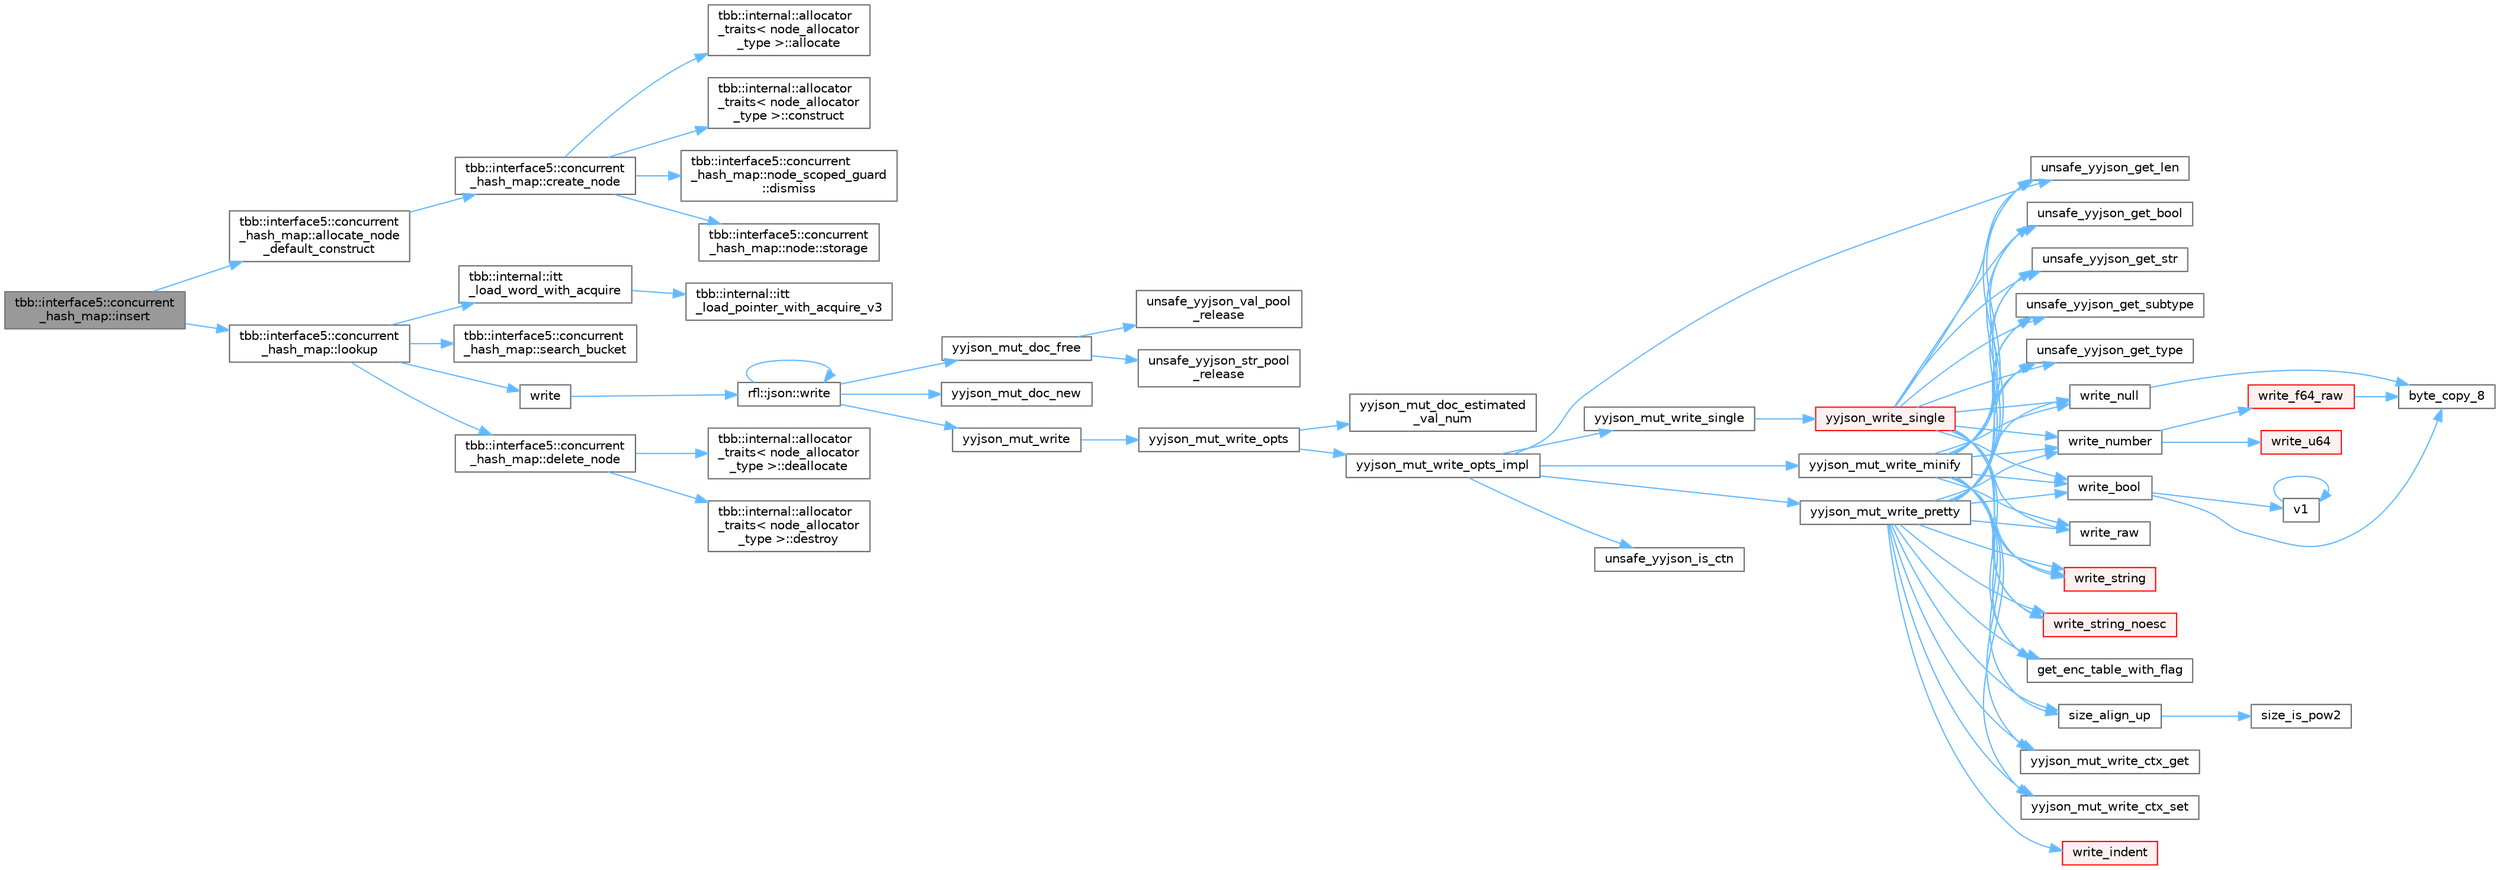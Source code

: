 digraph "tbb::interface5::concurrent_hash_map::insert"
{
 // LATEX_PDF_SIZE
  bgcolor="transparent";
  edge [fontname=Helvetica,fontsize=10,labelfontname=Helvetica,labelfontsize=10];
  node [fontname=Helvetica,fontsize=10,shape=box,height=0.2,width=0.4];
  rankdir="LR";
  Node1 [id="Node000001",label="tbb::interface5::concurrent\l_hash_map::insert",height=0.2,width=0.4,color="gray40", fillcolor="grey60", style="filled", fontcolor="black",tooltip="Insert item (if not already present) and acquire a read lock on the item."];
  Node1 -> Node2 [id="edge1_Node000001_Node000002",color="steelblue1",style="solid",tooltip=" "];
  Node2 [id="Node000002",label="tbb::interface5::concurrent\l_hash_map::allocate_node\l_default_construct",height=0.2,width=0.4,color="grey40", fillcolor="white", style="filled",URL="$classtbb_1_1interface5_1_1concurrent__hash__map.html#abfc7a053a381847a8a52ab1a0eaacc5e",tooltip=" "];
  Node2 -> Node3 [id="edge2_Node000002_Node000003",color="steelblue1",style="solid",tooltip=" "];
  Node3 [id="Node000003",label="tbb::interface5::concurrent\l_hash_map::create_node",height=0.2,width=0.4,color="grey40", fillcolor="white", style="filled",URL="$classtbb_1_1interface5_1_1concurrent__hash__map.html#a33ee815d577d60151e2f39cddb44132f",tooltip=" "];
  Node3 -> Node4 [id="edge3_Node000003_Node000004",color="steelblue1",style="solid",tooltip=" "];
  Node4 [id="Node000004",label="tbb::internal::allocator\l_traits\< node_allocator\l_type \>::allocate",height=0.2,width=0.4,color="grey40", fillcolor="white", style="filled",URL="$structtbb_1_1internal_1_1allocator__traits.html#a1a8dd26b54ba4721f31522c15fb7e086",tooltip=" "];
  Node3 -> Node5 [id="edge4_Node000003_Node000005",color="steelblue1",style="solid",tooltip=" "];
  Node5 [id="Node000005",label="tbb::internal::allocator\l_traits\< node_allocator\l_type \>::construct",height=0.2,width=0.4,color="grey40", fillcolor="white", style="filled",URL="$structtbb_1_1internal_1_1allocator__traits.html#a09f0e1c1ba35a5d9933808e593f936dd",tooltip=" "];
  Node3 -> Node6 [id="edge5_Node000003_Node000006",color="steelblue1",style="solid",tooltip=" "];
  Node6 [id="Node000006",label="tbb::interface5::concurrent\l_hash_map::node_scoped_guard\l::dismiss",height=0.2,width=0.4,color="grey40", fillcolor="white", style="filled",URL="$structtbb_1_1interface5_1_1concurrent__hash__map_1_1node__scoped__guard.html#a9ff6e5bea945bb7f3e6ecf8eb26adc58",tooltip=" "];
  Node3 -> Node7 [id="edge6_Node000003_Node000007",color="steelblue1",style="solid",tooltip=" "];
  Node7 [id="Node000007",label="tbb::interface5::concurrent\l_hash_map::node::storage",height=0.2,width=0.4,color="grey40", fillcolor="white", style="filled",URL="$classtbb_1_1interface5_1_1concurrent__hash__map_1_1node.html#a0ee3aee871741251c401546f5ace2583",tooltip=" "];
  Node1 -> Node8 [id="edge7_Node000001_Node000008",color="steelblue1",style="solid",tooltip=" "];
  Node8 [id="Node000008",label="tbb::interface5::concurrent\l_hash_map::lookup",height=0.2,width=0.4,color="grey40", fillcolor="white", style="filled",URL="$classtbb_1_1interface5_1_1concurrent__hash__map.html#a2a319cf46fb9cf9a88aab6c0a20c98b3",tooltip="Insert or find item and optionally acquire a lock on the item."];
  Node8 -> Node9 [id="edge8_Node000008_Node000009",color="steelblue1",style="solid",tooltip=" "];
  Node9 [id="Node000009",label="tbb::interface5::concurrent\l_hash_map::delete_node",height=0.2,width=0.4,color="grey40", fillcolor="white", style="filled",URL="$classtbb_1_1interface5_1_1concurrent__hash__map.html#acb1f5cd0e8379a652cb59c07ff952987",tooltip=" "];
  Node9 -> Node10 [id="edge9_Node000009_Node000010",color="steelblue1",style="solid",tooltip=" "];
  Node10 [id="Node000010",label="tbb::internal::allocator\l_traits\< node_allocator\l_type \>::deallocate",height=0.2,width=0.4,color="grey40", fillcolor="white", style="filled",URL="$structtbb_1_1internal_1_1allocator__traits.html#a049b7469ef2147f774816df50d23e5fd",tooltip=" "];
  Node9 -> Node11 [id="edge10_Node000009_Node000011",color="steelblue1",style="solid",tooltip=" "];
  Node11 [id="Node000011",label="tbb::internal::allocator\l_traits\< node_allocator\l_type \>::destroy",height=0.2,width=0.4,color="grey40", fillcolor="white", style="filled",URL="$structtbb_1_1internal_1_1allocator__traits.html#adeb770694fe34d67cf4ba20a21ff8576",tooltip=" "];
  Node8 -> Node12 [id="edge11_Node000008_Node000012",color="steelblue1",style="solid",tooltip=" "];
  Node12 [id="Node000012",label="tbb::internal::itt\l_load_word_with_acquire",height=0.2,width=0.4,color="grey40", fillcolor="white", style="filled",URL="$namespacetbb_1_1internal.html#a911cbec92461f245730d2f47516525a3",tooltip=" "];
  Node12 -> Node13 [id="edge12_Node000012_Node000013",color="steelblue1",style="solid",tooltip=" "];
  Node13 [id="Node000013",label="tbb::internal::itt\l_load_pointer_with_acquire_v3",height=0.2,width=0.4,color="grey40", fillcolor="white", style="filled",URL="$namespacetbb_1_1internal.html#aacaccf9a4a53d7438980620e7c1157c6",tooltip=" "];
  Node8 -> Node14 [id="edge13_Node000008_Node000014",color="steelblue1",style="solid",tooltip=" "];
  Node14 [id="Node000014",label="tbb::interface5::concurrent\l_hash_map::search_bucket",height=0.2,width=0.4,color="grey40", fillcolor="white", style="filled",URL="$classtbb_1_1interface5_1_1concurrent__hash__map.html#a27f37893a6484c3564e0036d5b2778fa",tooltip=" "];
  Node8 -> Node15 [id="edge14_Node000008_Node000015",color="steelblue1",style="solid",tooltip=" "];
  Node15 [id="Node000015",label="write",height=0.2,width=0.4,color="grey40", fillcolor="white", style="filled",URL="$json_2write__and__read_8hpp.html#a8d72d49ed34d37da786334a55f22b909",tooltip=" "];
  Node15 -> Node16 [id="edge15_Node000015_Node000016",color="steelblue1",style="solid",tooltip=" "];
  Node16 [id="Node000016",label="rfl::json::write",height=0.2,width=0.4,color="grey40", fillcolor="white", style="filled",URL="$namespacerfl_1_1json.html#af39a23539424555b8c970d12a58e547f",tooltip="Returns a JSON string."];
  Node16 -> Node16 [id="edge16_Node000016_Node000016",color="steelblue1",style="solid",tooltip=" "];
  Node16 -> Node17 [id="edge17_Node000016_Node000017",color="steelblue1",style="solid",tooltip=" "];
  Node17 [id="Node000017",label="yyjson_mut_doc_free",height=0.2,width=0.4,color="grey40", fillcolor="white", style="filled",URL="$yyjson_8c.html#a473b53dd223f25a117a6fe3b543bfdb1",tooltip=" "];
  Node17 -> Node18 [id="edge18_Node000017_Node000018",color="steelblue1",style="solid",tooltip=" "];
  Node18 [id="Node000018",label="unsafe_yyjson_str_pool\l_release",height=0.2,width=0.4,color="grey40", fillcolor="white", style="filled",URL="$yyjson_8c.html#a68827985804124f8d26d256b07877cf9",tooltip=" "];
  Node17 -> Node19 [id="edge19_Node000017_Node000019",color="steelblue1",style="solid",tooltip=" "];
  Node19 [id="Node000019",label="unsafe_yyjson_val_pool\l_release",height=0.2,width=0.4,color="grey40", fillcolor="white", style="filled",URL="$yyjson_8c.html#a423ab190d8ce947af71ff1a45ab76805",tooltip=" "];
  Node16 -> Node20 [id="edge20_Node000016_Node000020",color="steelblue1",style="solid",tooltip=" "];
  Node20 [id="Node000020",label="yyjson_mut_doc_new",height=0.2,width=0.4,color="grey40", fillcolor="white", style="filled",URL="$yyjson_8c.html#a94a8c1c5f4e47e11e268d7f4c0e4cb1a",tooltip=" "];
  Node16 -> Node21 [id="edge21_Node000016_Node000021",color="steelblue1",style="solid",tooltip=" "];
  Node21 [id="Node000021",label="yyjson_mut_write",height=0.2,width=0.4,color="grey40", fillcolor="white", style="filled",URL="$yyjson_8h.html#a881e2ee3f487385810829df8bc675f1f",tooltip=" "];
  Node21 -> Node22 [id="edge22_Node000021_Node000022",color="steelblue1",style="solid",tooltip=" "];
  Node22 [id="Node000022",label="yyjson_mut_write_opts",height=0.2,width=0.4,color="grey40", fillcolor="white", style="filled",URL="$yyjson_8c.html#a43932e149602ddfcd9257648ea36e553",tooltip=" "];
  Node22 -> Node23 [id="edge23_Node000022_Node000023",color="steelblue1",style="solid",tooltip=" "];
  Node23 [id="Node000023",label="yyjson_mut_doc_estimated\l_val_num",height=0.2,width=0.4,color="grey40", fillcolor="white", style="filled",URL="$yyjson_8c.html#ac9cfbe501c1317baf92c53571c7333ee",tooltip=" "];
  Node22 -> Node24 [id="edge24_Node000022_Node000024",color="steelblue1",style="solid",tooltip=" "];
  Node24 [id="Node000024",label="yyjson_mut_write_opts_impl",height=0.2,width=0.4,color="grey40", fillcolor="white", style="filled",URL="$yyjson_8c.html#a9419498fed912dda63693d15ff91c74c",tooltip=" "];
  Node24 -> Node25 [id="edge25_Node000024_Node000025",color="steelblue1",style="solid",tooltip=" "];
  Node25 [id="Node000025",label="unsafe_yyjson_get_len",height=0.2,width=0.4,color="grey40", fillcolor="white", style="filled",URL="$yyjson_8h.html#a445bf8a7f9981e4797bf95db944ddf8f",tooltip=" "];
  Node24 -> Node26 [id="edge26_Node000024_Node000026",color="steelblue1",style="solid",tooltip=" "];
  Node26 [id="Node000026",label="unsafe_yyjson_is_ctn",height=0.2,width=0.4,color="grey40", fillcolor="white", style="filled",URL="$yyjson_8h.html#afe1e8995e63d29297d569c4a848bf5a2",tooltip=" "];
  Node24 -> Node27 [id="edge27_Node000024_Node000027",color="steelblue1",style="solid",tooltip=" "];
  Node27 [id="Node000027",label="yyjson_mut_write_minify",height=0.2,width=0.4,color="grey40", fillcolor="white", style="filled",URL="$yyjson_8c.html#a41b0f7caeaed5e6075fdbad6e37daa44",tooltip=" "];
  Node27 -> Node28 [id="edge28_Node000027_Node000028",color="steelblue1",style="solid",tooltip=" "];
  Node28 [id="Node000028",label="get_enc_table_with_flag",height=0.2,width=0.4,color="grey40", fillcolor="white", style="filled",URL="$yyjson_8c.html#a4b810e39a1c70f479ea48f4b6be239b0",tooltip=" "];
  Node27 -> Node29 [id="edge29_Node000027_Node000029",color="steelblue1",style="solid",tooltip=" "];
  Node29 [id="Node000029",label="size_align_up",height=0.2,width=0.4,color="grey40", fillcolor="white", style="filled",URL="$yyjson_8c.html#aee0ecba3f0e01a145a4bd084c40b53b6",tooltip=" "];
  Node29 -> Node30 [id="edge30_Node000029_Node000030",color="steelblue1",style="solid",tooltip=" "];
  Node30 [id="Node000030",label="size_is_pow2",height=0.2,width=0.4,color="grey40", fillcolor="white", style="filled",URL="$yyjson_8c.html#a9c435a75a5fc566d5382ba2646704a18",tooltip=" "];
  Node27 -> Node31 [id="edge31_Node000027_Node000031",color="steelblue1",style="solid",tooltip=" "];
  Node31 [id="Node000031",label="unsafe_yyjson_get_bool",height=0.2,width=0.4,color="grey40", fillcolor="white", style="filled",URL="$yyjson_8h.html#a3ef8c1e13a7f67eead2d945125769f90",tooltip=" "];
  Node27 -> Node25 [id="edge32_Node000027_Node000025",color="steelblue1",style="solid",tooltip=" "];
  Node27 -> Node32 [id="edge33_Node000027_Node000032",color="steelblue1",style="solid",tooltip=" "];
  Node32 [id="Node000032",label="unsafe_yyjson_get_str",height=0.2,width=0.4,color="grey40", fillcolor="white", style="filled",URL="$yyjson_8h.html#a879b3c14194afd5b60d663640998c020",tooltip=" "];
  Node27 -> Node33 [id="edge34_Node000027_Node000033",color="steelblue1",style="solid",tooltip=" "];
  Node33 [id="Node000033",label="unsafe_yyjson_get_subtype",height=0.2,width=0.4,color="grey40", fillcolor="white", style="filled",URL="$yyjson_8h.html#a735848e46f26bfe3dfb333c7f890205e",tooltip=" "];
  Node27 -> Node34 [id="edge35_Node000027_Node000034",color="steelblue1",style="solid",tooltip=" "];
  Node34 [id="Node000034",label="unsafe_yyjson_get_type",height=0.2,width=0.4,color="grey40", fillcolor="white", style="filled",URL="$yyjson_8h.html#a25aa2b2a33dccb9af7da4576b3cbe6ab",tooltip=" "];
  Node27 -> Node35 [id="edge36_Node000027_Node000035",color="steelblue1",style="solid",tooltip=" "];
  Node35 [id="Node000035",label="write_bool",height=0.2,width=0.4,color="grey40", fillcolor="white", style="filled",URL="$yyjson_8c.html#a8f48aafc5963521f3da75e2448f0d084",tooltip=" "];
  Node35 -> Node36 [id="edge37_Node000035_Node000036",color="steelblue1",style="solid",tooltip=" "];
  Node36 [id="Node000036",label="byte_copy_8",height=0.2,width=0.4,color="grey40", fillcolor="white", style="filled",URL="$yyjson_8c.html#a03dd49c937c12d9a85deaac184d25eb9",tooltip=" "];
  Node35 -> Node37 [id="edge38_Node000035_Node000037",color="steelblue1",style="solid",tooltip=" "];
  Node37 [id="Node000037",label="v1",height=0.2,width=0.4,color="grey40", fillcolor="white", style="filled",URL="$_tutorial___reshape_mat2_vec_8cpp.html#a10bd710692c91bc238f2e1da77730678",tooltip=" "];
  Node37 -> Node37 [id="edge39_Node000037_Node000037",color="steelblue1",style="solid",tooltip=" "];
  Node27 -> Node38 [id="edge40_Node000027_Node000038",color="steelblue1",style="solid",tooltip=" "];
  Node38 [id="Node000038",label="write_null",height=0.2,width=0.4,color="grey40", fillcolor="white", style="filled",URL="$yyjson_8c.html#a9ab2502373a7c2ad7decc10b76c47043",tooltip=" "];
  Node38 -> Node36 [id="edge41_Node000038_Node000036",color="steelblue1",style="solid",tooltip=" "];
  Node27 -> Node39 [id="edge42_Node000027_Node000039",color="steelblue1",style="solid",tooltip=" "];
  Node39 [id="Node000039",label="write_number",height=0.2,width=0.4,color="grey40", fillcolor="white", style="filled",URL="$yyjson_8c.html#a7a6eb98c82d060a1b4b1b25ae9169770",tooltip=" "];
  Node39 -> Node40 [id="edge43_Node000039_Node000040",color="steelblue1",style="solid",tooltip=" "];
  Node40 [id="Node000040",label="write_f64_raw",height=0.2,width=0.4,color="red", fillcolor="#FFF0F0", style="filled",URL="$yyjson_8c.html#a429024eddbd3335464adf309aef2db7f",tooltip=" "];
  Node40 -> Node36 [id="edge44_Node000040_Node000036",color="steelblue1",style="solid",tooltip=" "];
  Node39 -> Node77 [id="edge45_Node000039_Node000077",color="steelblue1",style="solid",tooltip=" "];
  Node77 [id="Node000077",label="write_u64",height=0.2,width=0.4,color="red", fillcolor="#FFF0F0", style="filled",URL="$yyjson_8c.html#aa2f06c8a20b378eb29cfe95d0af5c95e",tooltip=" "];
  Node27 -> Node83 [id="edge46_Node000027_Node000083",color="steelblue1",style="solid",tooltip=" "];
  Node83 [id="Node000083",label="write_raw",height=0.2,width=0.4,color="grey40", fillcolor="white", style="filled",URL="$yyjson_8c.html#a595a43099038f73ab0af2b4209b1f0fd",tooltip=" "];
  Node27 -> Node84 [id="edge47_Node000027_Node000084",color="steelblue1",style="solid",tooltip=" "];
  Node84 [id="Node000084",label="write_string",height=0.2,width=0.4,color="red", fillcolor="#FFF0F0", style="filled",URL="$yyjson_8c.html#a1aadf662e6fc22a6419db27146e38472",tooltip=" "];
  Node27 -> Node89 [id="edge48_Node000027_Node000089",color="steelblue1",style="solid",tooltip=" "];
  Node89 [id="Node000089",label="write_string_noesc",height=0.2,width=0.4,color="red", fillcolor="#FFF0F0", style="filled",URL="$yyjson_8c.html#ab1d27351bed7d1f6f632f75dcf9846de",tooltip=" "];
  Node27 -> Node90 [id="edge49_Node000027_Node000090",color="steelblue1",style="solid",tooltip=" "];
  Node90 [id="Node000090",label="yyjson_mut_write_ctx_get",height=0.2,width=0.4,color="grey40", fillcolor="white", style="filled",URL="$yyjson_8c.html#a7330d6789bda008b50a3a964e17629c4",tooltip=" "];
  Node27 -> Node91 [id="edge50_Node000027_Node000091",color="steelblue1",style="solid",tooltip=" "];
  Node91 [id="Node000091",label="yyjson_mut_write_ctx_set",height=0.2,width=0.4,color="grey40", fillcolor="white", style="filled",URL="$yyjson_8c.html#ad170c12cec69275d5f79d760bd3b1a0a",tooltip=" "];
  Node24 -> Node92 [id="edge51_Node000024_Node000092",color="steelblue1",style="solid",tooltip=" "];
  Node92 [id="Node000092",label="yyjson_mut_write_pretty",height=0.2,width=0.4,color="grey40", fillcolor="white", style="filled",URL="$yyjson_8c.html#a5bd41dfbb867b6521e1f7571f3615b0f",tooltip=" "];
  Node92 -> Node28 [id="edge52_Node000092_Node000028",color="steelblue1",style="solid",tooltip=" "];
  Node92 -> Node29 [id="edge53_Node000092_Node000029",color="steelblue1",style="solid",tooltip=" "];
  Node92 -> Node31 [id="edge54_Node000092_Node000031",color="steelblue1",style="solid",tooltip=" "];
  Node92 -> Node25 [id="edge55_Node000092_Node000025",color="steelblue1",style="solid",tooltip=" "];
  Node92 -> Node32 [id="edge56_Node000092_Node000032",color="steelblue1",style="solid",tooltip=" "];
  Node92 -> Node33 [id="edge57_Node000092_Node000033",color="steelblue1",style="solid",tooltip=" "];
  Node92 -> Node34 [id="edge58_Node000092_Node000034",color="steelblue1",style="solid",tooltip=" "];
  Node92 -> Node35 [id="edge59_Node000092_Node000035",color="steelblue1",style="solid",tooltip=" "];
  Node92 -> Node93 [id="edge60_Node000092_Node000093",color="steelblue1",style="solid",tooltip=" "];
  Node93 [id="Node000093",label="write_indent",height=0.2,width=0.4,color="red", fillcolor="#FFF0F0", style="filled",URL="$yyjson_8c.html#ac6e21689f9ccf3981672a321d7d02e47",tooltip=" "];
  Node92 -> Node38 [id="edge61_Node000092_Node000038",color="steelblue1",style="solid",tooltip=" "];
  Node92 -> Node39 [id="edge62_Node000092_Node000039",color="steelblue1",style="solid",tooltip=" "];
  Node92 -> Node83 [id="edge63_Node000092_Node000083",color="steelblue1",style="solid",tooltip=" "];
  Node92 -> Node84 [id="edge64_Node000092_Node000084",color="steelblue1",style="solid",tooltip=" "];
  Node92 -> Node89 [id="edge65_Node000092_Node000089",color="steelblue1",style="solid",tooltip=" "];
  Node92 -> Node90 [id="edge66_Node000092_Node000090",color="steelblue1",style="solid",tooltip=" "];
  Node92 -> Node91 [id="edge67_Node000092_Node000091",color="steelblue1",style="solid",tooltip=" "];
  Node24 -> Node94 [id="edge68_Node000024_Node000094",color="steelblue1",style="solid",tooltip=" "];
  Node94 [id="Node000094",label="yyjson_mut_write_single",height=0.2,width=0.4,color="grey40", fillcolor="white", style="filled",URL="$yyjson_8c.html#a6453eece4aede41c7d909075ad2980e0",tooltip=" "];
  Node94 -> Node95 [id="edge69_Node000094_Node000095",color="steelblue1",style="solid",tooltip=" "];
  Node95 [id="Node000095",label="yyjson_write_single",height=0.2,width=0.4,color="red", fillcolor="#FFF0F0", style="filled",URL="$yyjson_8c.html#a083e9d39ef4daa8ddc5c6474ccf5e468",tooltip=" "];
  Node95 -> Node28 [id="edge70_Node000095_Node000028",color="steelblue1",style="solid",tooltip=" "];
  Node95 -> Node31 [id="edge71_Node000095_Node000031",color="steelblue1",style="solid",tooltip=" "];
  Node95 -> Node25 [id="edge72_Node000095_Node000025",color="steelblue1",style="solid",tooltip=" "];
  Node95 -> Node32 [id="edge73_Node000095_Node000032",color="steelblue1",style="solid",tooltip=" "];
  Node95 -> Node33 [id="edge74_Node000095_Node000033",color="steelblue1",style="solid",tooltip=" "];
  Node95 -> Node34 [id="edge75_Node000095_Node000034",color="steelblue1",style="solid",tooltip=" "];
  Node95 -> Node35 [id="edge76_Node000095_Node000035",color="steelblue1",style="solid",tooltip=" "];
  Node95 -> Node38 [id="edge77_Node000095_Node000038",color="steelblue1",style="solid",tooltip=" "];
  Node95 -> Node39 [id="edge78_Node000095_Node000039",color="steelblue1",style="solid",tooltip=" "];
  Node95 -> Node83 [id="edge79_Node000095_Node000083",color="steelblue1",style="solid",tooltip=" "];
  Node95 -> Node84 [id="edge80_Node000095_Node000084",color="steelblue1",style="solid",tooltip=" "];
  Node95 -> Node89 [id="edge81_Node000095_Node000089",color="steelblue1",style="solid",tooltip=" "];
}
